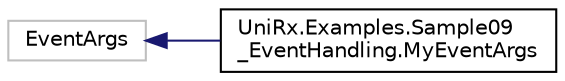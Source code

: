 digraph "Graphical Class Hierarchy"
{
 // LATEX_PDF_SIZE
  edge [fontname="Helvetica",fontsize="10",labelfontname="Helvetica",labelfontsize="10"];
  node [fontname="Helvetica",fontsize="10",shape=record];
  rankdir="LR";
  Node0 [label="EventArgs",height=0.2,width=0.4,color="grey75", fillcolor="white", style="filled",tooltip=" "];
  Node0 -> Node1 [dir="back",color="midnightblue",fontsize="10",style="solid",fontname="Helvetica"];
  Node1 [label="UniRx.Examples.Sample09\l_EventHandling.MyEventArgs",height=0.2,width=0.4,color="black", fillcolor="white", style="filled",URL="$class_uni_rx_1_1_examples_1_1_sample09___event_handling_1_1_my_event_args.html",tooltip=" "];
}
